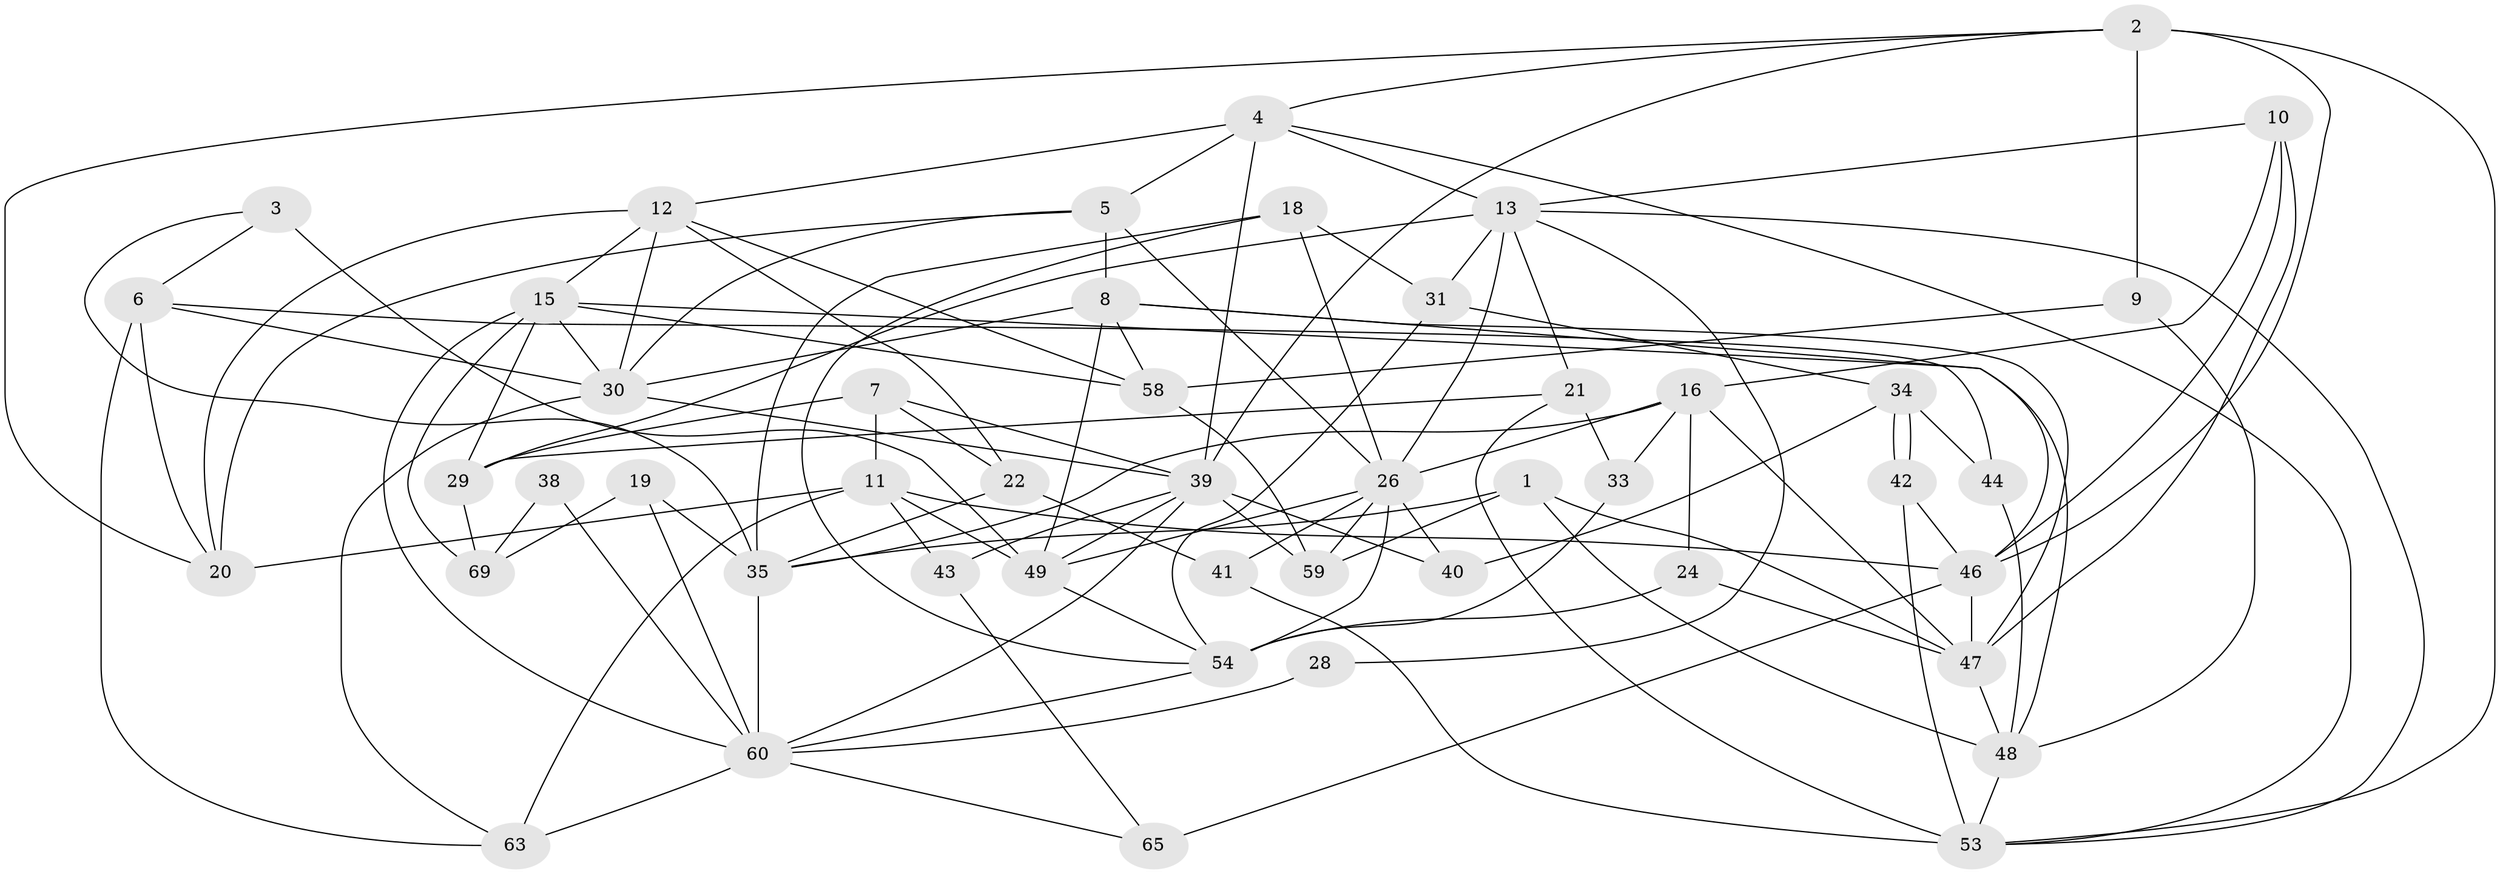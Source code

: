 // Generated by graph-tools (version 1.1) at 2025/52/02/27/25 19:52:06]
// undirected, 48 vertices, 120 edges
graph export_dot {
graph [start="1"]
  node [color=gray90,style=filled];
  1;
  2 [super="+36"];
  3 [super="+17"];
  4 [super="+79"];
  5 [super="+70"];
  6 [super="+71"];
  7;
  8 [super="+27"];
  9;
  10 [super="+57"];
  11 [super="+74"];
  12 [super="+14"];
  13 [super="+25"];
  15 [super="+61"];
  16 [super="+32"];
  18 [super="+23"];
  19;
  20 [super="+56"];
  21 [super="+73"];
  22;
  24;
  26 [super="+45"];
  28;
  29 [super="+50"];
  30 [super="+80"];
  31 [super="+76"];
  33;
  34 [super="+52"];
  35 [super="+37"];
  38;
  39 [super="+62"];
  40;
  41 [super="+68"];
  42;
  43;
  44;
  46 [super="+66"];
  47 [super="+77"];
  48 [super="+55"];
  49 [super="+51"];
  53 [super="+75"];
  54 [super="+78"];
  58 [super="+72"];
  59;
  60 [super="+64"];
  63 [super="+67"];
  65;
  69;
  1 -- 48;
  1 -- 35;
  1 -- 59;
  1 -- 47;
  2 -- 4;
  2 -- 9;
  2 -- 46 [weight=2];
  2 -- 53;
  2 -- 39;
  2 -- 20;
  3 -- 49 [weight=2];
  3 -- 6;
  3 -- 35;
  4 -- 5;
  4 -- 13;
  4 -- 39;
  4 -- 12;
  4 -- 53;
  5 -- 30;
  5 -- 20;
  5 -- 26;
  5 -- 8;
  6 -- 30;
  6 -- 63;
  6 -- 20;
  6 -- 44;
  7 -- 39;
  7 -- 22;
  7 -- 29;
  7 -- 11;
  8 -- 49;
  8 -- 46;
  8 -- 58;
  8 -- 30;
  8 -- 47;
  9 -- 58;
  9 -- 48;
  10 -- 47;
  10 -- 46;
  10 -- 16;
  10 -- 13;
  11 -- 20 [weight=2];
  11 -- 43;
  11 -- 46;
  11 -- 63;
  11 -- 49;
  12 -- 22;
  12 -- 30;
  12 -- 58;
  12 -- 20;
  12 -- 15;
  13 -- 28;
  13 -- 53;
  13 -- 26;
  13 -- 31 [weight=2];
  13 -- 29;
  13 -- 21;
  15 -- 30;
  15 -- 69;
  15 -- 48;
  15 -- 58;
  15 -- 29;
  15 -- 60;
  16 -- 47;
  16 -- 24;
  16 -- 33;
  16 -- 26;
  16 -- 35;
  18 -- 35;
  18 -- 26;
  18 -- 54;
  18 -- 31;
  19 -- 69;
  19 -- 60;
  19 -- 35;
  21 -- 53;
  21 -- 29;
  21 -- 33;
  22 -- 41;
  22 -- 35;
  24 -- 54;
  24 -- 47;
  26 -- 40;
  26 -- 41;
  26 -- 54;
  26 -- 59;
  26 -- 49;
  28 -- 60;
  29 -- 69;
  30 -- 63;
  30 -- 39;
  31 -- 54;
  31 -- 34;
  33 -- 54;
  34 -- 42;
  34 -- 42;
  34 -- 40;
  34 -- 44;
  35 -- 60;
  38 -- 69;
  38 -- 60;
  39 -- 60;
  39 -- 49 [weight=2];
  39 -- 59;
  39 -- 40;
  39 -- 43;
  41 -- 53;
  42 -- 53 [weight=2];
  42 -- 46;
  43 -- 65;
  44 -- 48;
  46 -- 65;
  46 -- 47;
  47 -- 48;
  48 -- 53;
  49 -- 54;
  54 -- 60;
  58 -- 59;
  60 -- 65;
  60 -- 63;
}
